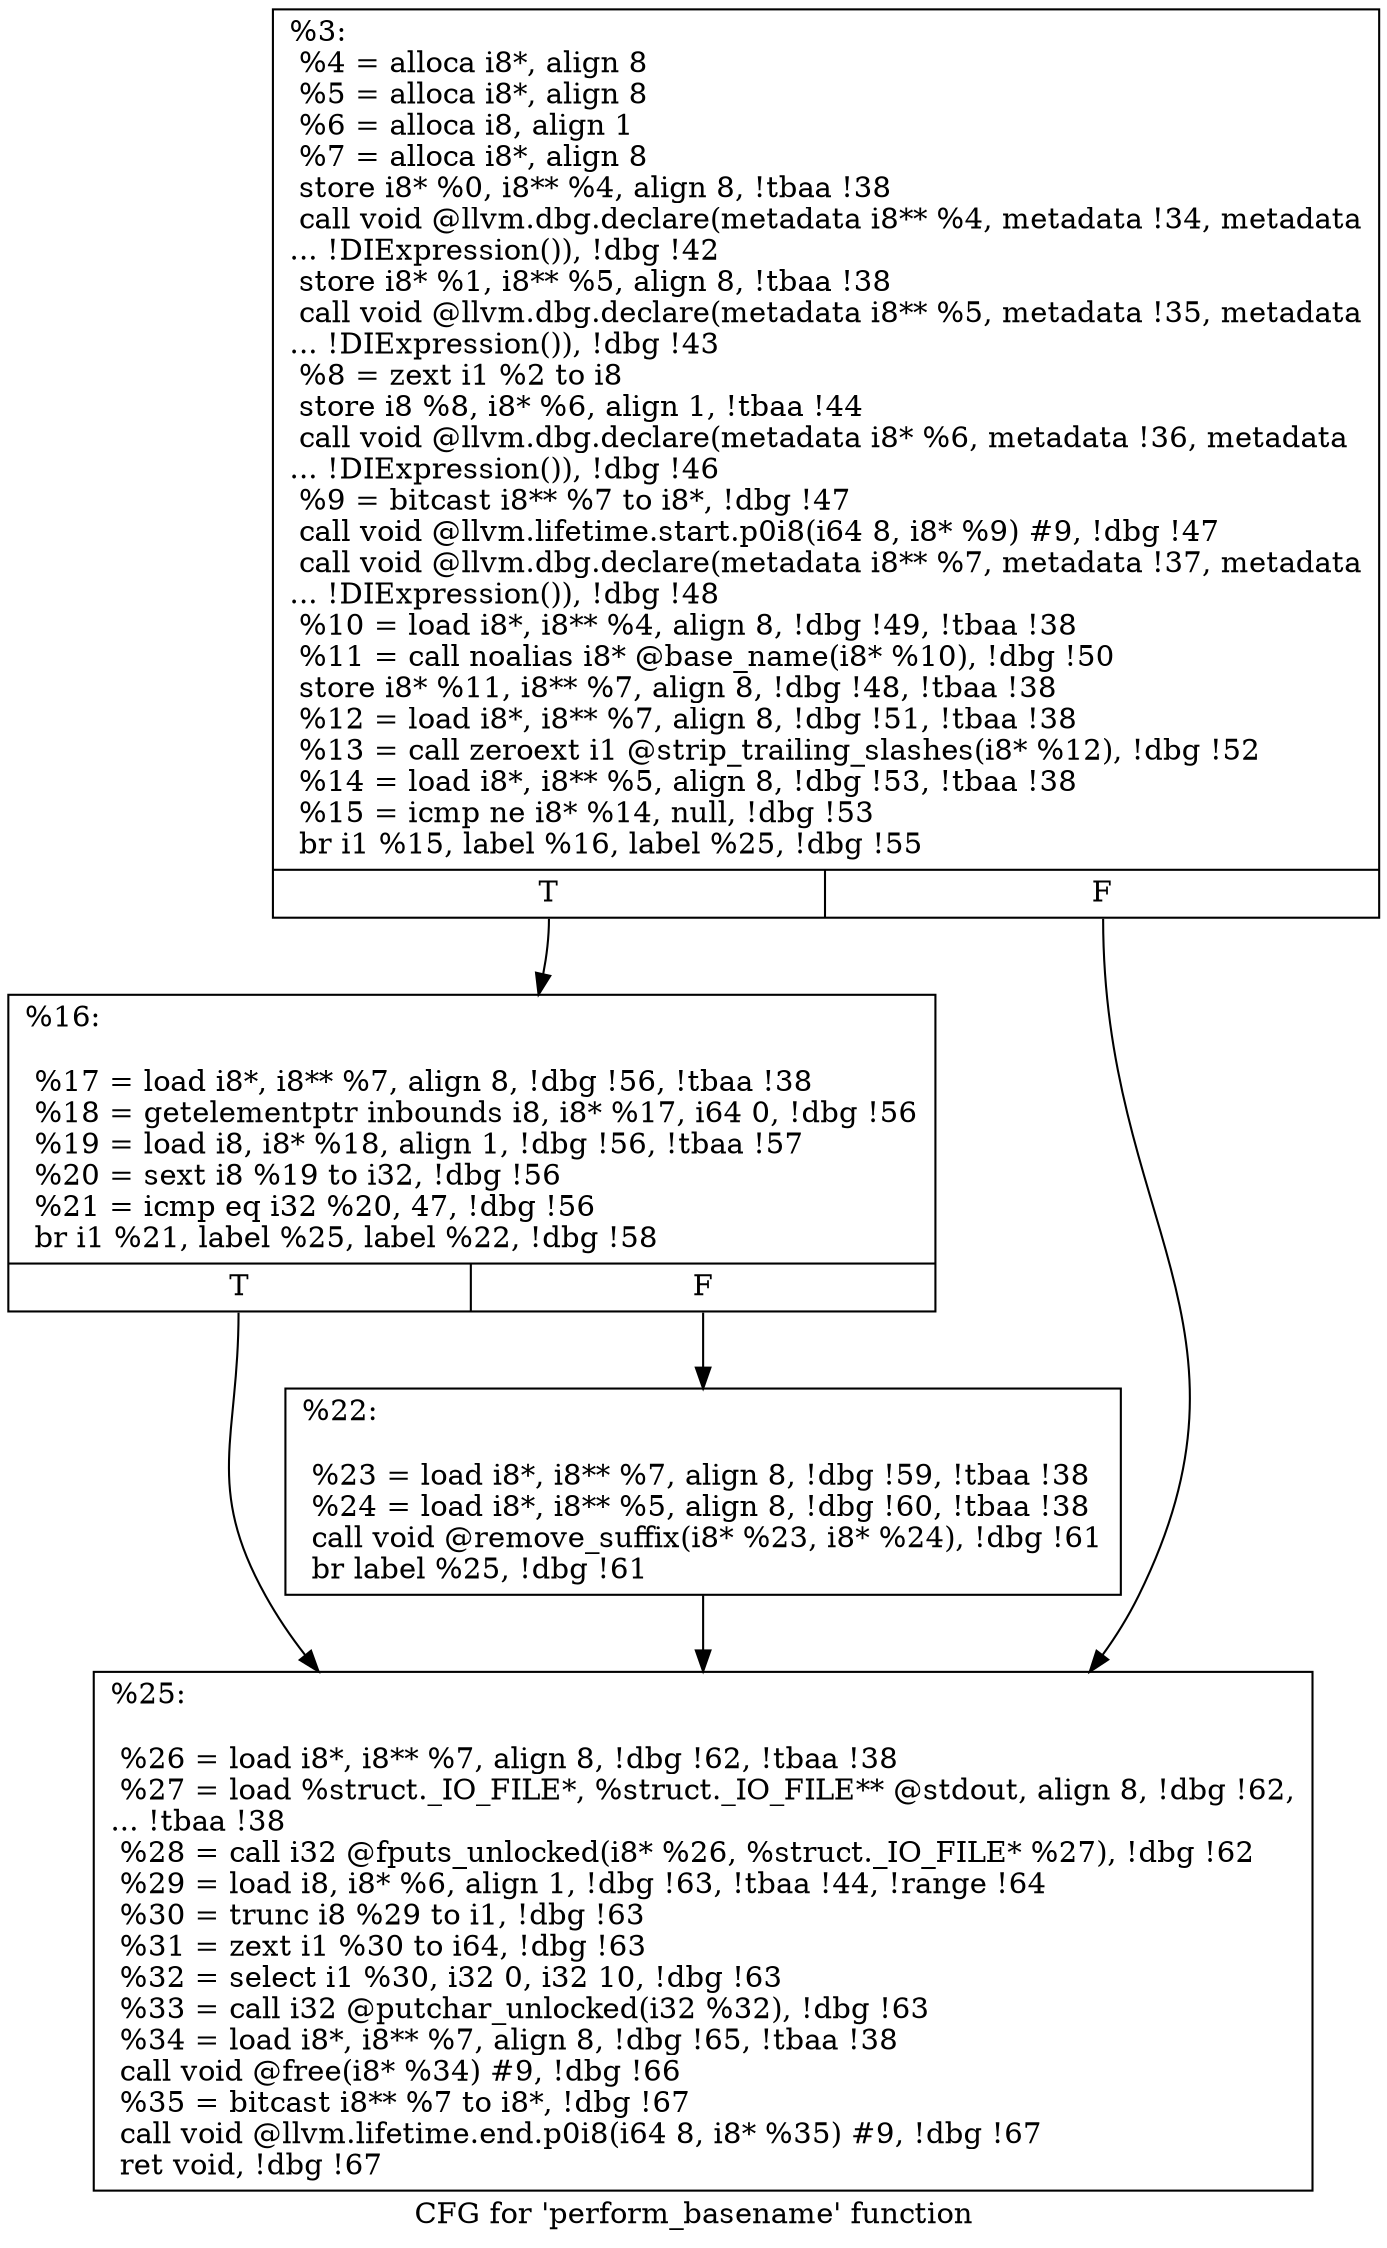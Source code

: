 digraph "CFG for 'perform_basename' function" {
	label="CFG for 'perform_basename' function";

	Node0xd6dee0 [shape=record,label="{%3:\l  %4 = alloca i8*, align 8\l  %5 = alloca i8*, align 8\l  %6 = alloca i8, align 1\l  %7 = alloca i8*, align 8\l  store i8* %0, i8** %4, align 8, !tbaa !38\l  call void @llvm.dbg.declare(metadata i8** %4, metadata !34, metadata\l... !DIExpression()), !dbg !42\l  store i8* %1, i8** %5, align 8, !tbaa !38\l  call void @llvm.dbg.declare(metadata i8** %5, metadata !35, metadata\l... !DIExpression()), !dbg !43\l  %8 = zext i1 %2 to i8\l  store i8 %8, i8* %6, align 1, !tbaa !44\l  call void @llvm.dbg.declare(metadata i8* %6, metadata !36, metadata\l... !DIExpression()), !dbg !46\l  %9 = bitcast i8** %7 to i8*, !dbg !47\l  call void @llvm.lifetime.start.p0i8(i64 8, i8* %9) #9, !dbg !47\l  call void @llvm.dbg.declare(metadata i8** %7, metadata !37, metadata\l... !DIExpression()), !dbg !48\l  %10 = load i8*, i8** %4, align 8, !dbg !49, !tbaa !38\l  %11 = call noalias i8* @base_name(i8* %10), !dbg !50\l  store i8* %11, i8** %7, align 8, !dbg !48, !tbaa !38\l  %12 = load i8*, i8** %7, align 8, !dbg !51, !tbaa !38\l  %13 = call zeroext i1 @strip_trailing_slashes(i8* %12), !dbg !52\l  %14 = load i8*, i8** %5, align 8, !dbg !53, !tbaa !38\l  %15 = icmp ne i8* %14, null, !dbg !53\l  br i1 %15, label %16, label %25, !dbg !55\l|{<s0>T|<s1>F}}"];
	Node0xd6dee0:s0 -> Node0xd5dcb0;
	Node0xd6dee0:s1 -> Node0xd5dd50;
	Node0xd5dcb0 [shape=record,label="{%16:\l\l  %17 = load i8*, i8** %7, align 8, !dbg !56, !tbaa !38\l  %18 = getelementptr inbounds i8, i8* %17, i64 0, !dbg !56\l  %19 = load i8, i8* %18, align 1, !dbg !56, !tbaa !57\l  %20 = sext i8 %19 to i32, !dbg !56\l  %21 = icmp eq i32 %20, 47, !dbg !56\l  br i1 %21, label %25, label %22, !dbg !58\l|{<s0>T|<s1>F}}"];
	Node0xd5dcb0:s0 -> Node0xd5dd50;
	Node0xd5dcb0:s1 -> Node0xd5dd00;
	Node0xd5dd00 [shape=record,label="{%22:\l\l  %23 = load i8*, i8** %7, align 8, !dbg !59, !tbaa !38\l  %24 = load i8*, i8** %5, align 8, !dbg !60, !tbaa !38\l  call void @remove_suffix(i8* %23, i8* %24), !dbg !61\l  br label %25, !dbg !61\l}"];
	Node0xd5dd00 -> Node0xd5dd50;
	Node0xd5dd50 [shape=record,label="{%25:\l\l  %26 = load i8*, i8** %7, align 8, !dbg !62, !tbaa !38\l  %27 = load %struct._IO_FILE*, %struct._IO_FILE** @stdout, align 8, !dbg !62,\l... !tbaa !38\l  %28 = call i32 @fputs_unlocked(i8* %26, %struct._IO_FILE* %27), !dbg !62\l  %29 = load i8, i8* %6, align 1, !dbg !63, !tbaa !44, !range !64\l  %30 = trunc i8 %29 to i1, !dbg !63\l  %31 = zext i1 %30 to i64, !dbg !63\l  %32 = select i1 %30, i32 0, i32 10, !dbg !63\l  %33 = call i32 @putchar_unlocked(i32 %32), !dbg !63\l  %34 = load i8*, i8** %7, align 8, !dbg !65, !tbaa !38\l  call void @free(i8* %34) #9, !dbg !66\l  %35 = bitcast i8** %7 to i8*, !dbg !67\l  call void @llvm.lifetime.end.p0i8(i64 8, i8* %35) #9, !dbg !67\l  ret void, !dbg !67\l}"];
}

